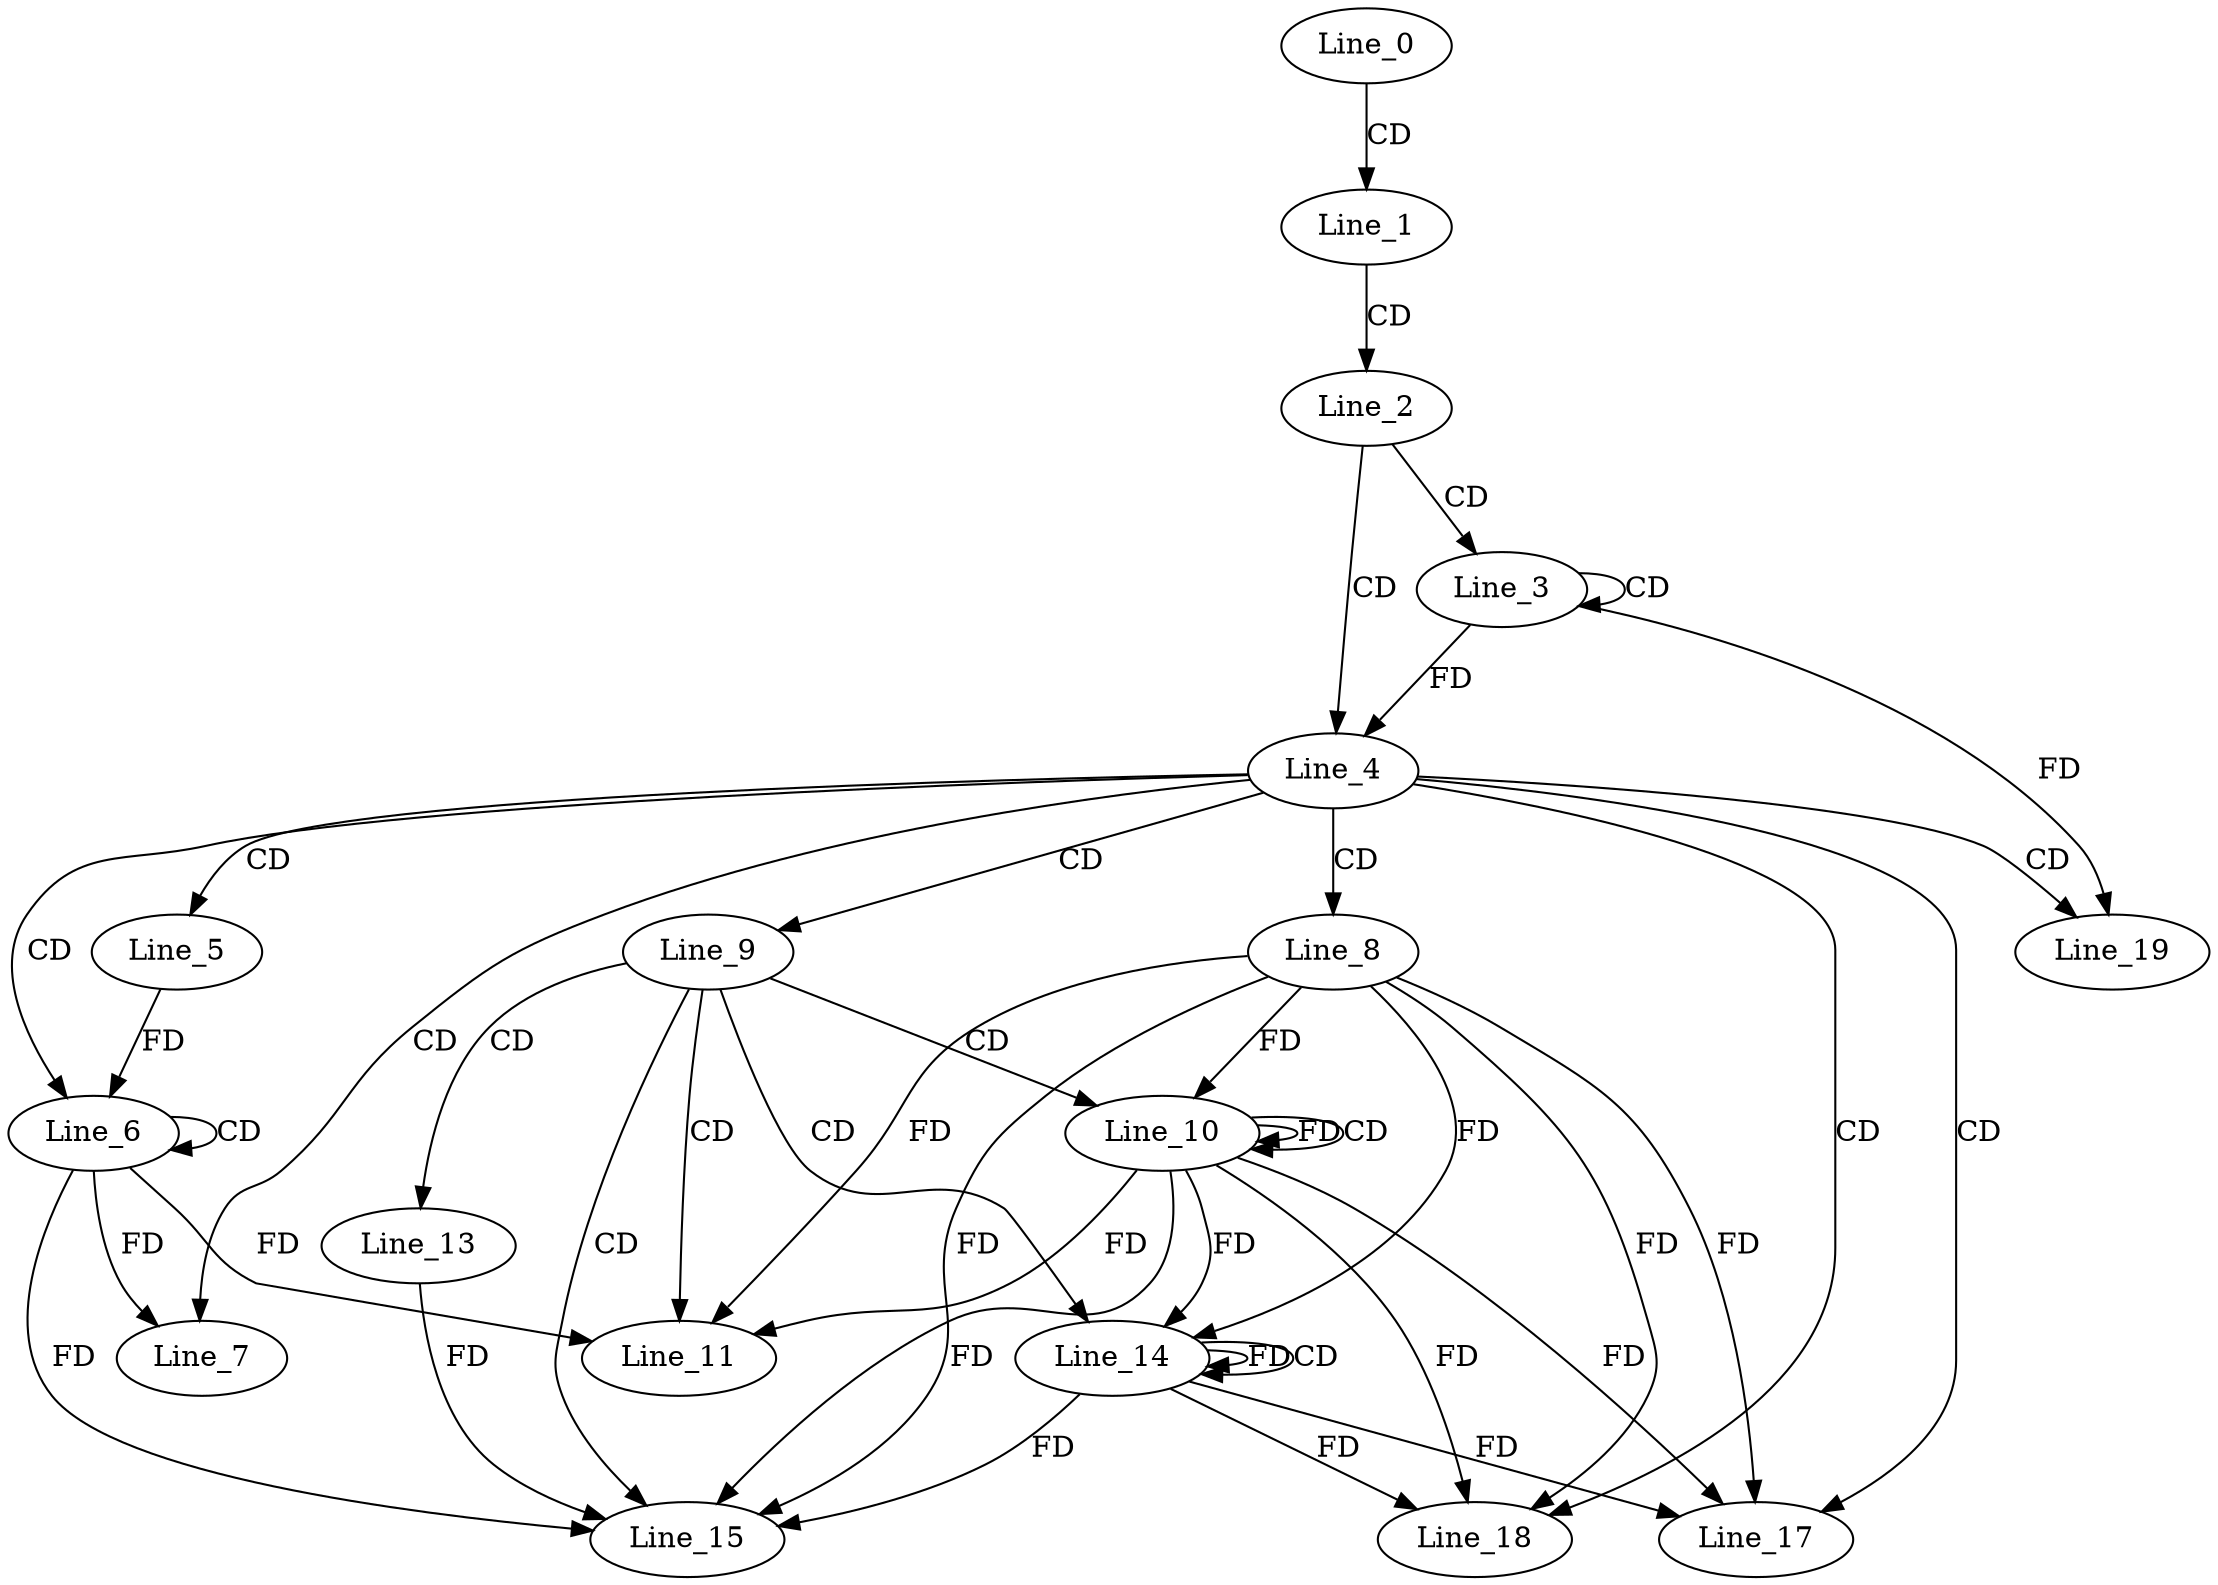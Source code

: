 digraph G {
  Line_0;
  Line_1;
  Line_2;
  Line_3;
  Line_3;
  Line_4;
  Line_4;
  Line_5;
  Line_6;
  Line_6;
  Line_7;
  Line_8;
  Line_9;
  Line_10;
  Line_10;
  Line_11;
  Line_13;
  Line_14;
  Line_14;
  Line_15;
  Line_17;
  Line_18;
  Line_18;
  Line_19;
  Line_19;
  Line_0 -> Line_1 [ label="CD" ];
  Line_1 -> Line_2 [ label="CD" ];
  Line_2 -> Line_3 [ label="CD" ];
  Line_3 -> Line_3 [ label="CD" ];
  Line_2 -> Line_4 [ label="CD" ];
  Line_3 -> Line_4 [ label="FD" ];
  Line_4 -> Line_5 [ label="CD" ];
  Line_4 -> Line_6 [ label="CD" ];
  Line_6 -> Line_6 [ label="CD" ];
  Line_5 -> Line_6 [ label="FD" ];
  Line_4 -> Line_7 [ label="CD" ];
  Line_6 -> Line_7 [ label="FD" ];
  Line_4 -> Line_8 [ label="CD" ];
  Line_4 -> Line_9 [ label="CD" ];
  Line_9 -> Line_10 [ label="CD" ];
  Line_8 -> Line_10 [ label="FD" ];
  Line_10 -> Line_10 [ label="FD" ];
  Line_10 -> Line_10 [ label="CD" ];
  Line_9 -> Line_11 [ label="CD" ];
  Line_6 -> Line_11 [ label="FD" ];
  Line_8 -> Line_11 [ label="FD" ];
  Line_10 -> Line_11 [ label="FD" ];
  Line_9 -> Line_13 [ label="CD" ];
  Line_9 -> Line_14 [ label="CD" ];
  Line_8 -> Line_14 [ label="FD" ];
  Line_10 -> Line_14 [ label="FD" ];
  Line_14 -> Line_14 [ label="FD" ];
  Line_14 -> Line_14 [ label="CD" ];
  Line_9 -> Line_15 [ label="CD" ];
  Line_6 -> Line_15 [ label="FD" ];
  Line_8 -> Line_15 [ label="FD" ];
  Line_10 -> Line_15 [ label="FD" ];
  Line_14 -> Line_15 [ label="FD" ];
  Line_13 -> Line_15 [ label="FD" ];
  Line_4 -> Line_17 [ label="CD" ];
  Line_8 -> Line_17 [ label="FD" ];
  Line_10 -> Line_17 [ label="FD" ];
  Line_14 -> Line_17 [ label="FD" ];
  Line_4 -> Line_18 [ label="CD" ];
  Line_8 -> Line_18 [ label="FD" ];
  Line_10 -> Line_18 [ label="FD" ];
  Line_14 -> Line_18 [ label="FD" ];
  Line_4 -> Line_19 [ label="CD" ];
  Line_3 -> Line_19 [ label="FD" ];
}
